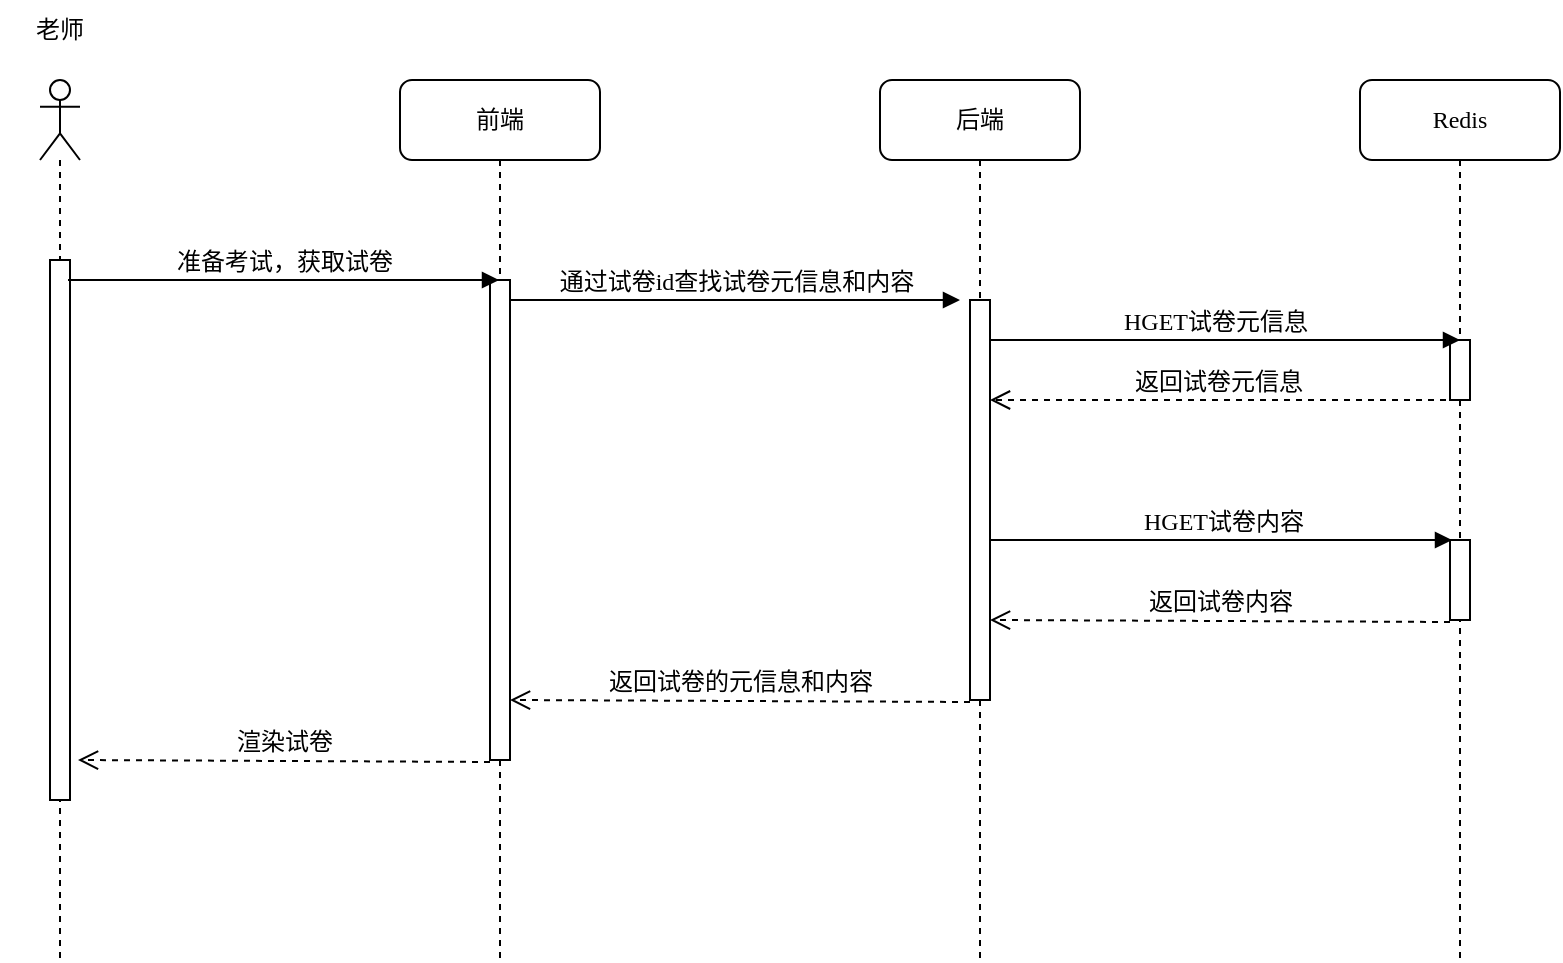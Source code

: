 <mxfile version="17.4.6" type="github"><diagram name="Page-1" id="13e1069c-82ec-6db2-03f1-153e76fe0fe0"><mxGraphModel dx="1426" dy="712" grid="1" gridSize="10" guides="1" tooltips="1" connect="1" arrows="1" fold="1" page="1" pageScale="1" pageWidth="1100" pageHeight="850" background="none" math="0" shadow="0"><root><mxCell id="0"/><mxCell id="1" parent="0"/><mxCell id="7baba1c4bc27f4b0-2" value="后端" style="shape=umlLifeline;perimeter=lifelinePerimeter;whiteSpace=wrap;html=1;container=1;collapsible=0;recursiveResize=0;outlineConnect=0;rounded=1;shadow=0;comic=0;labelBackgroundColor=none;strokeWidth=1;fontFamily=Verdana;fontSize=12;align=center;" parent="1" vertex="1"><mxGeometry x="500" y="80" width="100" height="440" as="geometry"/></mxCell><mxCell id="7baba1c4bc27f4b0-10" value="" style="html=1;points=[];perimeter=orthogonalPerimeter;rounded=0;shadow=0;comic=0;labelBackgroundColor=none;strokeWidth=1;fontFamily=Verdana;fontSize=12;align=center;" parent="7baba1c4bc27f4b0-2" vertex="1"><mxGeometry x="45" y="110" width="10" height="200" as="geometry"/></mxCell><mxCell id="0_w0dlx2Q2CRddz7azVm-14" value="HGET试卷内容" style="html=1;verticalAlign=bottom;endArrow=block;labelBackgroundColor=none;fontFamily=Verdana;fontSize=12;edgeStyle=elbowEdgeStyle;elbow=vertical;align=left;entryX=0;entryY=0;entryDx=0;entryDy=0;entryPerimeter=0;exitX=0.9;exitY=0.214;exitDx=0;exitDy=0;exitPerimeter=0;" parent="7baba1c4bc27f4b0-2" edge="1"><mxGeometry x="-0.351" relative="1" as="geometry"><mxPoint x="55" y="230" as="sourcePoint"/><mxPoint x="286" y="230.04" as="targetPoint"/><mxPoint as="offset"/></mxGeometry></mxCell><mxCell id="7baba1c4bc27f4b0-3" value="Redis" style="shape=umlLifeline;perimeter=lifelinePerimeter;whiteSpace=wrap;html=1;container=1;collapsible=0;recursiveResize=0;outlineConnect=0;rounded=1;shadow=0;comic=0;labelBackgroundColor=none;strokeWidth=1;fontFamily=Verdana;fontSize=12;align=center;" parent="1" vertex="1"><mxGeometry x="740" y="80" width="100" height="440" as="geometry"/></mxCell><mxCell id="Oz3b0MvVI2F1H4eGhW3b-9" value="" style="html=1;points=[];perimeter=orthogonalPerimeter;" parent="7baba1c4bc27f4b0-3" vertex="1"><mxGeometry x="45" y="130" width="10" height="30" as="geometry"/></mxCell><mxCell id="0_w0dlx2Q2CRddz7azVm-3" value="" style="html=1;points=[];perimeter=orthogonalPerimeter;" parent="7baba1c4bc27f4b0-3" vertex="1"><mxGeometry x="45" y="230" width="10" height="40" as="geometry"/></mxCell><mxCell id="7baba1c4bc27f4b0-8" value="前端" style="shape=umlLifeline;perimeter=lifelinePerimeter;whiteSpace=wrap;html=1;container=1;collapsible=0;recursiveResize=0;outlineConnect=0;rounded=1;shadow=0;comic=0;labelBackgroundColor=none;strokeWidth=1;fontFamily=Verdana;fontSize=12;align=center;" parent="1" vertex="1"><mxGeometry x="260" y="80" width="100" height="440" as="geometry"/></mxCell><mxCell id="7baba1c4bc27f4b0-9" value="" style="html=1;points=[];perimeter=orthogonalPerimeter;rounded=0;shadow=0;comic=0;labelBackgroundColor=none;strokeWidth=1;fontFamily=Verdana;fontSize=12;align=center;" parent="7baba1c4bc27f4b0-8" vertex="1"><mxGeometry x="45" y="100" width="10" height="240" as="geometry"/></mxCell><mxCell id="7baba1c4bc27f4b0-11" value="通过试卷id查找试卷元信息和内容" style="html=1;verticalAlign=bottom;endArrow=block;labelBackgroundColor=none;fontFamily=Verdana;fontSize=12;edgeStyle=elbowEdgeStyle;elbow=vertical;" parent="1" source="7baba1c4bc27f4b0-9" edge="1"><mxGeometry relative="1" as="geometry"><mxPoint x="360" y="190" as="sourcePoint"/><mxPoint x="540" y="190" as="targetPoint"/></mxGeometry></mxCell><mxCell id="7baba1c4bc27f4b0-14" value="HGET试卷元信息" style="html=1;verticalAlign=bottom;endArrow=block;labelBackgroundColor=none;fontFamily=Verdana;fontSize=12;edgeStyle=elbowEdgeStyle;elbow=vertical;entryX=0.5;entryY=0;entryDx=0;entryDy=0;entryPerimeter=0;align=left;" parent="1" source="7baba1c4bc27f4b0-10" edge="1"><mxGeometry x="-0.447" relative="1" as="geometry"><mxPoint x="510" y="200" as="sourcePoint"/><mxPoint x="790" y="210" as="targetPoint"/><mxPoint as="offset"/></mxGeometry></mxCell><mxCell id="Oz3b0MvVI2F1H4eGhW3b-2" value="" style="shape=umlLifeline;participant=umlActor;perimeter=lifelinePerimeter;whiteSpace=wrap;html=1;container=1;collapsible=0;recursiveResize=0;verticalAlign=top;spacingTop=36;outlineConnect=0;" parent="1" vertex="1"><mxGeometry x="80" y="80" width="20" height="440" as="geometry"/></mxCell><mxCell id="Oz3b0MvVI2F1H4eGhW3b-6" value="" style="html=1;points=[];perimeter=orthogonalPerimeter;" parent="Oz3b0MvVI2F1H4eGhW3b-2" vertex="1"><mxGeometry x="5" y="90" width="10" height="270" as="geometry"/></mxCell><mxCell id="Oz3b0MvVI2F1H4eGhW3b-3" value="老师" style="text;html=1;strokeColor=none;fillColor=none;align=center;verticalAlign=middle;whiteSpace=wrap;rounded=0;" parent="1" vertex="1"><mxGeometry x="60" y="40" width="60" height="30" as="geometry"/></mxCell><mxCell id="Oz3b0MvVI2F1H4eGhW3b-5" value="准备考试，获取试卷" style="html=1;verticalAlign=bottom;endArrow=block;labelBackgroundColor=none;fontFamily=Verdana;fontSize=12;edgeStyle=elbowEdgeStyle;elbow=vertical;" parent="1" target="7baba1c4bc27f4b0-8" edge="1"><mxGeometry relative="1" as="geometry"><mxPoint x="94" y="180" as="sourcePoint"/><mxPoint x="290" y="180" as="targetPoint"/><Array as="points"><mxPoint x="110" y="180"/></Array></mxGeometry></mxCell><mxCell id="Oz3b0MvVI2F1H4eGhW3b-11" value="返回试卷元信息" style="html=1;verticalAlign=bottom;endArrow=open;dashed=1;endSize=8;labelBackgroundColor=none;fontFamily=Verdana;fontSize=12;edgeStyle=elbowEdgeStyle;elbow=vertical;exitX=-0.2;exitY=1;exitDx=0;exitDy=0;exitPerimeter=0;" parent="1" source="Oz3b0MvVI2F1H4eGhW3b-9" target="7baba1c4bc27f4b0-10" edge="1"><mxGeometry relative="1" as="geometry"><mxPoint x="560" y="290" as="targetPoint"/><Array as="points"><mxPoint x="760" y="240"/><mxPoint x="690" y="250"/><mxPoint x="690" y="280"/><mxPoint x="745" y="290"/></Array><mxPoint x="785" y="250" as="sourcePoint"/></mxGeometry></mxCell><mxCell id="0_w0dlx2Q2CRddz7azVm-10" value="返回试卷的元信息和内容" style="html=1;verticalAlign=bottom;endArrow=open;dashed=1;endSize=8;labelBackgroundColor=none;fontFamily=Verdana;fontSize=12;edgeStyle=elbowEdgeStyle;elbow=vertical;exitX=0;exitY=1.033;exitDx=0;exitDy=0;exitPerimeter=0;" parent="1" edge="1"><mxGeometry relative="1" as="geometry"><mxPoint x="315" y="390" as="targetPoint"/><Array as="points"><mxPoint x="450" y="390"/><mxPoint x="505" y="400"/></Array><mxPoint x="545" y="390.99" as="sourcePoint"/></mxGeometry></mxCell><mxCell id="0_w0dlx2Q2CRddz7azVm-5" value="返回试卷内容" style="html=1;verticalAlign=bottom;endArrow=open;dashed=1;endSize=8;labelBackgroundColor=none;fontFamily=Verdana;fontSize=12;edgeStyle=elbowEdgeStyle;elbow=vertical;exitX=0;exitY=1.033;exitDx=0;exitDy=0;exitPerimeter=0;" parent="1" edge="1"><mxGeometry relative="1" as="geometry"><mxPoint x="555" y="350" as="targetPoint"/><Array as="points"><mxPoint x="690" y="350"/><mxPoint x="745" y="360"/></Array><mxPoint x="785" y="350.99" as="sourcePoint"/></mxGeometry></mxCell><mxCell id="0_w0dlx2Q2CRddz7azVm-11" value="渲染试卷" style="html=1;verticalAlign=bottom;endArrow=open;dashed=1;endSize=8;labelBackgroundColor=none;fontFamily=Verdana;fontSize=12;edgeStyle=elbowEdgeStyle;elbow=vertical;exitX=0;exitY=1.033;exitDx=0;exitDy=0;exitPerimeter=0;entryX=1.4;entryY=0.897;entryDx=0;entryDy=0;entryPerimeter=0;" parent="1" edge="1"><mxGeometry relative="1" as="geometry"><mxPoint x="99" y="420.13" as="targetPoint"/><Array as="points"><mxPoint x="325" y="420"/><mxPoint x="265" y="430"/></Array><mxPoint x="305" y="420.99" as="sourcePoint"/></mxGeometry></mxCell></root></mxGraphModel></diagram></mxfile>